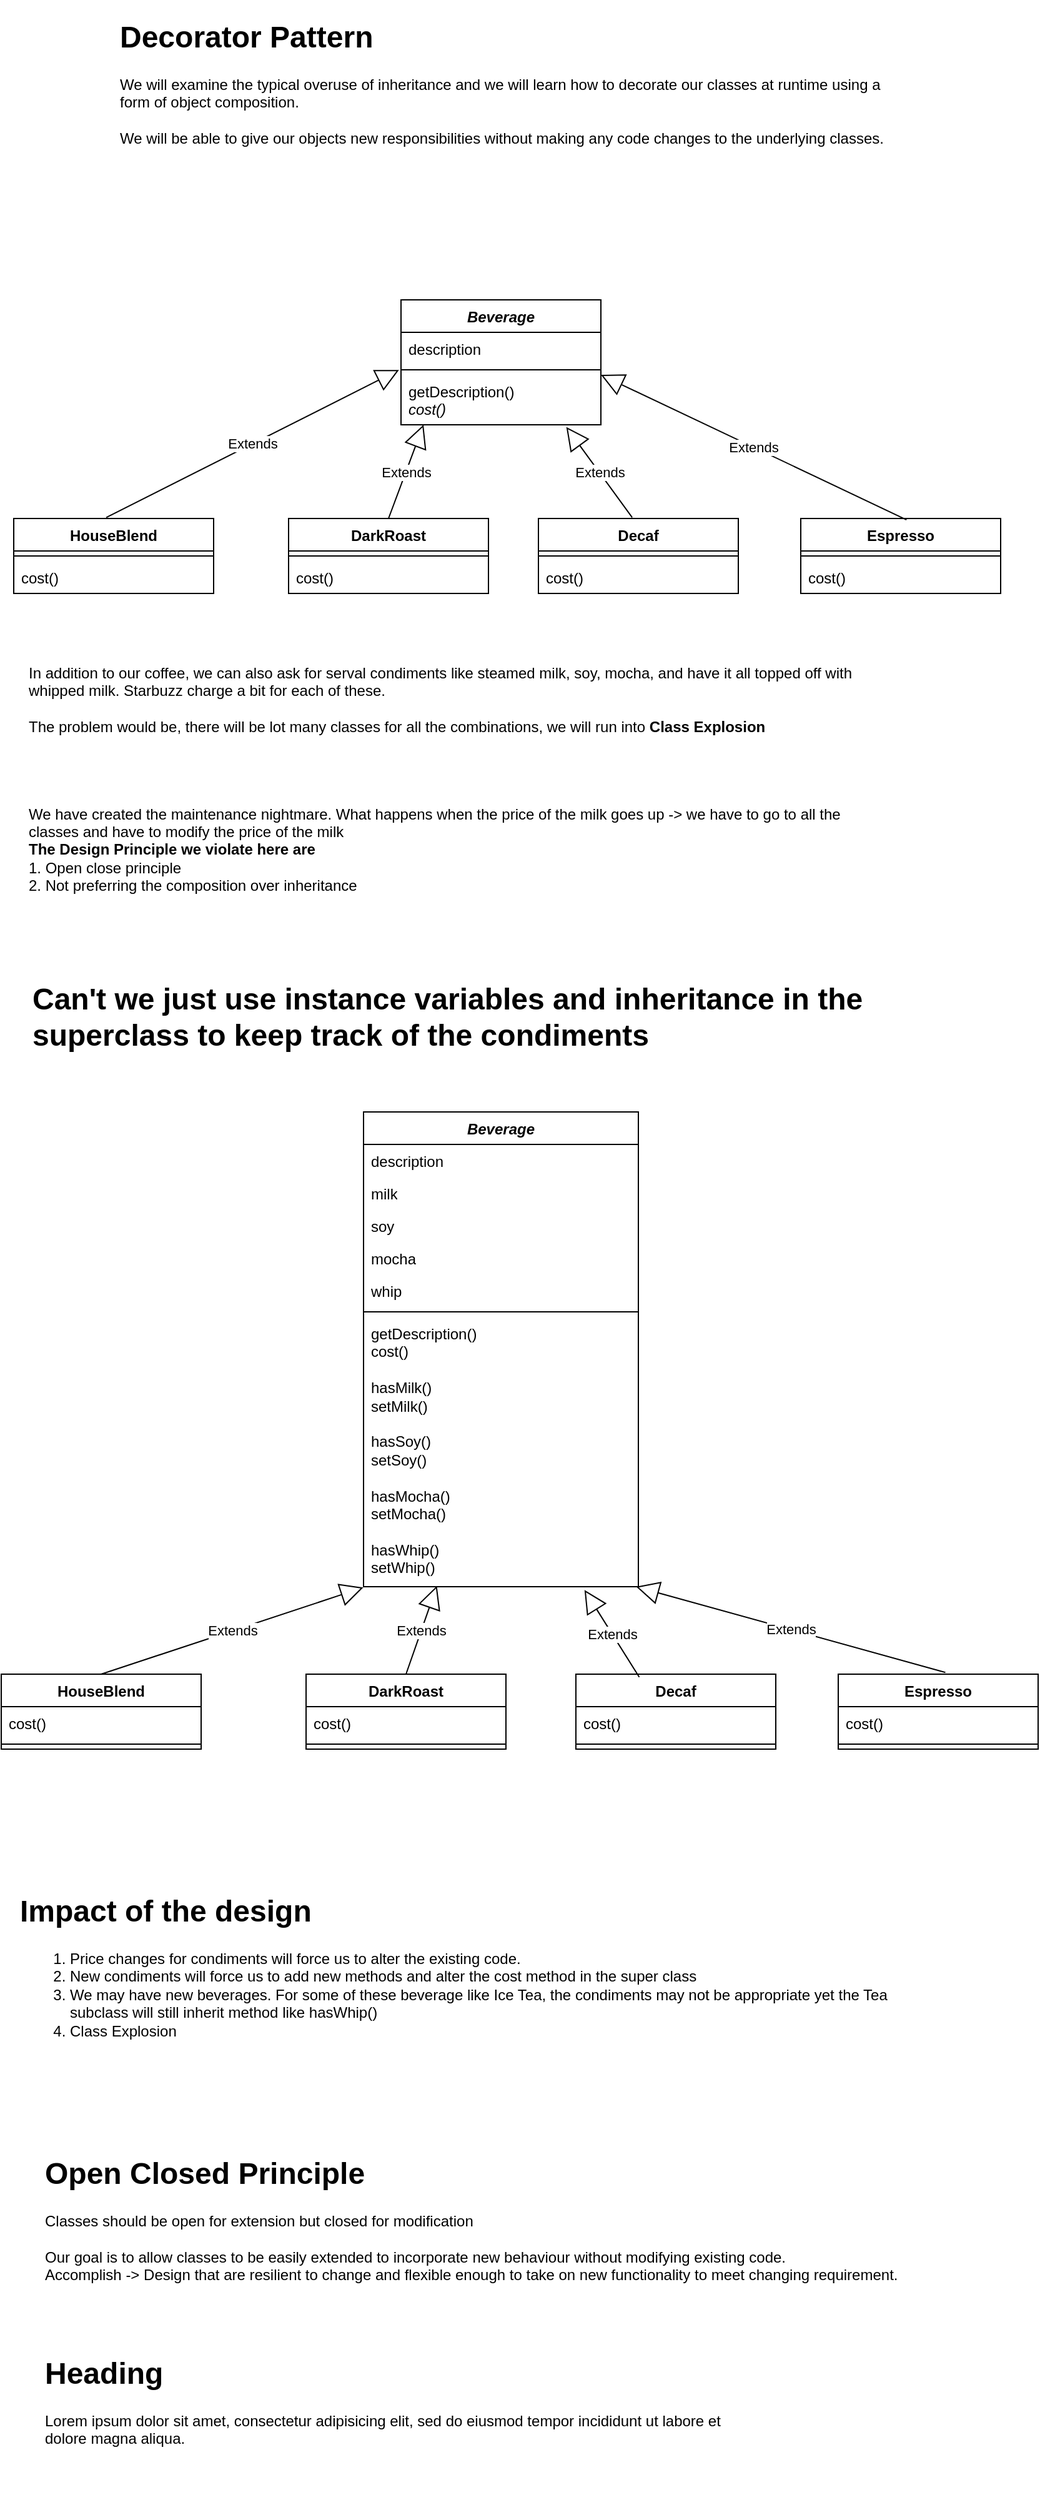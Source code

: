 <mxfile version="23.1.5" type="browser">
  <diagram name="Page-1" id="HE3MDnWpBKlMJJTB8PCI">
    <mxGraphModel dx="941" dy="530" grid="1" gridSize="10" guides="1" tooltips="1" connect="1" arrows="1" fold="1" page="1" pageScale="1" pageWidth="827" pageHeight="1169" math="0" shadow="0">
      <root>
        <mxCell id="0" />
        <mxCell id="1" parent="0" />
        <mxCell id="fp-xB88uqiHbfAE05xvC-1" value="&lt;h1&gt;Decorator Pattern&lt;/h1&gt;&lt;div&gt;We will examine the typical overuse of inheritance and we will learn how to decorate our classes at runtime using a form of object composition.&lt;/div&gt;&lt;div&gt;&lt;br&gt;&lt;/div&gt;&lt;div&gt;We will be able to give our objects new responsibilities without making any code changes to the underlying classes.&lt;/div&gt;" style="text;html=1;spacing=5;spacingTop=-20;whiteSpace=wrap;overflow=hidden;rounded=0;" parent="1" vertex="1">
          <mxGeometry x="100" y="120" width="630" height="120" as="geometry" />
        </mxCell>
        <mxCell id="fp-xB88uqiHbfAE05xvC-2" value="&lt;i&gt;Beverage&lt;/i&gt;" style="swimlane;fontStyle=1;align=center;verticalAlign=top;childLayout=stackLayout;horizontal=1;startSize=26;horizontalStack=0;resizeParent=1;resizeParentMax=0;resizeLast=0;collapsible=1;marginBottom=0;whiteSpace=wrap;html=1;" parent="1" vertex="1">
          <mxGeometry x="330" y="350" width="160" height="100" as="geometry" />
        </mxCell>
        <mxCell id="fp-xB88uqiHbfAE05xvC-3" value="description" style="text;strokeColor=none;fillColor=none;align=left;verticalAlign=top;spacingLeft=4;spacingRight=4;overflow=hidden;rotatable=0;points=[[0,0.5],[1,0.5]];portConstraint=eastwest;whiteSpace=wrap;html=1;" parent="fp-xB88uqiHbfAE05xvC-2" vertex="1">
          <mxGeometry y="26" width="160" height="26" as="geometry" />
        </mxCell>
        <mxCell id="fp-xB88uqiHbfAE05xvC-4" value="" style="line;strokeWidth=1;fillColor=none;align=left;verticalAlign=middle;spacingTop=-1;spacingLeft=3;spacingRight=3;rotatable=0;labelPosition=right;points=[];portConstraint=eastwest;strokeColor=inherit;" parent="fp-xB88uqiHbfAE05xvC-2" vertex="1">
          <mxGeometry y="52" width="160" height="8" as="geometry" />
        </mxCell>
        <mxCell id="fp-xB88uqiHbfAE05xvC-5" value="getDescription()&lt;br&gt;&lt;i&gt;cost()&lt;/i&gt;" style="text;strokeColor=none;fillColor=none;align=left;verticalAlign=top;spacingLeft=4;spacingRight=4;overflow=hidden;rotatable=0;points=[[0,0.5],[1,0.5]];portConstraint=eastwest;whiteSpace=wrap;html=1;" parent="fp-xB88uqiHbfAE05xvC-2" vertex="1">
          <mxGeometry y="60" width="160" height="40" as="geometry" />
        </mxCell>
        <mxCell id="fp-xB88uqiHbfAE05xvC-22" value="Extends" style="endArrow=block;endSize=16;endFill=0;html=1;rounded=0;exitX=0.5;exitY=0;exitDx=0;exitDy=0;entryX=-0.01;entryY=-0.098;entryDx=0;entryDy=0;entryPerimeter=0;" parent="fp-xB88uqiHbfAE05xvC-2" source="fp-xB88uqiHbfAE05xvC-10" edge="1">
          <mxGeometry width="160" relative="1" as="geometry">
            <mxPoint y="183" as="sourcePoint" />
            <mxPoint x="18" y="100" as="targetPoint" />
          </mxGeometry>
        </mxCell>
        <mxCell id="fp-xB88uqiHbfAE05xvC-6" value="HouseBlend" style="swimlane;fontStyle=1;align=center;verticalAlign=top;childLayout=stackLayout;horizontal=1;startSize=26;horizontalStack=0;resizeParent=1;resizeParentMax=0;resizeLast=0;collapsible=1;marginBottom=0;whiteSpace=wrap;html=1;" parent="1" vertex="1">
          <mxGeometry x="20" y="525" width="160" height="60" as="geometry" />
        </mxCell>
        <mxCell id="fp-xB88uqiHbfAE05xvC-8" value="" style="line;strokeWidth=1;fillColor=none;align=left;verticalAlign=middle;spacingTop=-1;spacingLeft=3;spacingRight=3;rotatable=0;labelPosition=right;points=[];portConstraint=eastwest;strokeColor=inherit;" parent="fp-xB88uqiHbfAE05xvC-6" vertex="1">
          <mxGeometry y="26" width="160" height="8" as="geometry" />
        </mxCell>
        <mxCell id="fp-xB88uqiHbfAE05xvC-9" value="cost()" style="text;strokeColor=none;fillColor=none;align=left;verticalAlign=top;spacingLeft=4;spacingRight=4;overflow=hidden;rotatable=0;points=[[0,0.5],[1,0.5]];portConstraint=eastwest;whiteSpace=wrap;html=1;" parent="fp-xB88uqiHbfAE05xvC-6" vertex="1">
          <mxGeometry y="34" width="160" height="26" as="geometry" />
        </mxCell>
        <mxCell id="fp-xB88uqiHbfAE05xvC-10" value="DarkRoast" style="swimlane;fontStyle=1;align=center;verticalAlign=top;childLayout=stackLayout;horizontal=1;startSize=26;horizontalStack=0;resizeParent=1;resizeParentMax=0;resizeLast=0;collapsible=1;marginBottom=0;whiteSpace=wrap;html=1;" parent="1" vertex="1">
          <mxGeometry x="240" y="525" width="160" height="60" as="geometry" />
        </mxCell>
        <mxCell id="fp-xB88uqiHbfAE05xvC-12" value="" style="line;strokeWidth=1;fillColor=none;align=left;verticalAlign=middle;spacingTop=-1;spacingLeft=3;spacingRight=3;rotatable=0;labelPosition=right;points=[];portConstraint=eastwest;strokeColor=inherit;" parent="fp-xB88uqiHbfAE05xvC-10" vertex="1">
          <mxGeometry y="26" width="160" height="8" as="geometry" />
        </mxCell>
        <mxCell id="fp-xB88uqiHbfAE05xvC-13" value="cost()" style="text;strokeColor=none;fillColor=none;align=left;verticalAlign=top;spacingLeft=4;spacingRight=4;overflow=hidden;rotatable=0;points=[[0,0.5],[1,0.5]];portConstraint=eastwest;whiteSpace=wrap;html=1;" parent="fp-xB88uqiHbfAE05xvC-10" vertex="1">
          <mxGeometry y="34" width="160" height="26" as="geometry" />
        </mxCell>
        <mxCell id="fp-xB88uqiHbfAE05xvC-14" value="Decaf" style="swimlane;fontStyle=1;align=center;verticalAlign=top;childLayout=stackLayout;horizontal=1;startSize=26;horizontalStack=0;resizeParent=1;resizeParentMax=0;resizeLast=0;collapsible=1;marginBottom=0;whiteSpace=wrap;html=1;" parent="1" vertex="1">
          <mxGeometry x="440" y="525" width="160" height="60" as="geometry" />
        </mxCell>
        <mxCell id="fp-xB88uqiHbfAE05xvC-16" value="" style="line;strokeWidth=1;fillColor=none;align=left;verticalAlign=middle;spacingTop=-1;spacingLeft=3;spacingRight=3;rotatable=0;labelPosition=right;points=[];portConstraint=eastwest;strokeColor=inherit;" parent="fp-xB88uqiHbfAE05xvC-14" vertex="1">
          <mxGeometry y="26" width="160" height="8" as="geometry" />
        </mxCell>
        <mxCell id="fp-xB88uqiHbfAE05xvC-17" value="cost()" style="text;strokeColor=none;fillColor=none;align=left;verticalAlign=top;spacingLeft=4;spacingRight=4;overflow=hidden;rotatable=0;points=[[0,0.5],[1,0.5]];portConstraint=eastwest;whiteSpace=wrap;html=1;" parent="fp-xB88uqiHbfAE05xvC-14" vertex="1">
          <mxGeometry y="34" width="160" height="26" as="geometry" />
        </mxCell>
        <mxCell id="fp-xB88uqiHbfAE05xvC-18" value="Espresso" style="swimlane;fontStyle=1;align=center;verticalAlign=top;childLayout=stackLayout;horizontal=1;startSize=26;horizontalStack=0;resizeParent=1;resizeParentMax=0;resizeLast=0;collapsible=1;marginBottom=0;whiteSpace=wrap;html=1;" parent="1" vertex="1">
          <mxGeometry x="650" y="525" width="160" height="60" as="geometry" />
        </mxCell>
        <mxCell id="fp-xB88uqiHbfAE05xvC-19" value="" style="line;strokeWidth=1;fillColor=none;align=left;verticalAlign=middle;spacingTop=-1;spacingLeft=3;spacingRight=3;rotatable=0;labelPosition=right;points=[];portConstraint=eastwest;strokeColor=inherit;" parent="fp-xB88uqiHbfAE05xvC-18" vertex="1">
          <mxGeometry y="26" width="160" height="8" as="geometry" />
        </mxCell>
        <mxCell id="fp-xB88uqiHbfAE05xvC-20" value="cost()" style="text;strokeColor=none;fillColor=none;align=left;verticalAlign=top;spacingLeft=4;spacingRight=4;overflow=hidden;rotatable=0;points=[[0,0.5],[1,0.5]];portConstraint=eastwest;whiteSpace=wrap;html=1;" parent="fp-xB88uqiHbfAE05xvC-18" vertex="1">
          <mxGeometry y="34" width="160" height="26" as="geometry" />
        </mxCell>
        <mxCell id="fp-xB88uqiHbfAE05xvC-21" value="Extends" style="endArrow=block;endSize=16;endFill=0;html=1;rounded=0;exitX=0.463;exitY=-0.014;exitDx=0;exitDy=0;exitPerimeter=0;entryX=-0.01;entryY=-0.098;entryDx=0;entryDy=0;entryPerimeter=0;" parent="1" source="fp-xB88uqiHbfAE05xvC-6" target="fp-xB88uqiHbfAE05xvC-5" edge="1">
          <mxGeometry width="160" relative="1" as="geometry">
            <mxPoint x="260" y="490" as="sourcePoint" />
            <mxPoint x="420" y="490" as="targetPoint" />
          </mxGeometry>
        </mxCell>
        <mxCell id="fp-xB88uqiHbfAE05xvC-23" value="Extends" style="endArrow=block;endSize=16;endFill=0;html=1;rounded=0;exitX=0.469;exitY=-0.014;exitDx=0;exitDy=0;exitPerimeter=0;entryX=0.827;entryY=1.045;entryDx=0;entryDy=0;entryPerimeter=0;" parent="1" source="fp-xB88uqiHbfAE05xvC-14" target="fp-xB88uqiHbfAE05xvC-5" edge="1">
          <mxGeometry width="160" relative="1" as="geometry">
            <mxPoint x="114" y="518" as="sourcePoint" />
            <mxPoint x="348" y="426" as="targetPoint" />
          </mxGeometry>
        </mxCell>
        <mxCell id="fp-xB88uqiHbfAE05xvC-24" value="Extends" style="endArrow=block;endSize=16;endFill=0;html=1;rounded=0;exitX=0.529;exitY=0.017;exitDx=0;exitDy=0;exitPerimeter=0;entryX=1;entryY=0;entryDx=0;entryDy=0;entryPerimeter=0;" parent="1" source="fp-xB88uqiHbfAE05xvC-18" target="fp-xB88uqiHbfAE05xvC-5" edge="1">
          <mxGeometry width="160" relative="1" as="geometry">
            <mxPoint x="124" y="528" as="sourcePoint" />
            <mxPoint x="358" y="436" as="targetPoint" />
          </mxGeometry>
        </mxCell>
        <mxCell id="fp-xB88uqiHbfAE05xvC-25" value="In addition to our coffee, we can also ask for serval condiments like steamed milk, soy, mocha, and have it all topped off with whipped milk. Starbuzz charge a bit for each of these.&lt;br&gt;&lt;br&gt;The problem would be, there will be lot many classes for all the combinations, we will run into &lt;b&gt;Class Explosion&lt;/b&gt;" style="text;html=1;align=left;verticalAlign=middle;whiteSpace=wrap;rounded=0;" parent="1" vertex="1">
          <mxGeometry x="30" y="640" width="680" height="60" as="geometry" />
        </mxCell>
        <mxCell id="fp-xB88uqiHbfAE05xvC-26" value="We have created the maintenance nightmare. What happens when the price of the milk goes up -&amp;gt; we have to go to all the classes and have to modify the price of the milk&lt;br&gt;&lt;b&gt;The Design Principle we violate here are&amp;nbsp;&lt;/b&gt;&lt;br&gt;1. Open close principle&lt;br&gt;2. Not preferring the composition over inheritance" style="text;html=1;align=left;verticalAlign=middle;whiteSpace=wrap;rounded=0;" parent="1" vertex="1">
          <mxGeometry x="30" y="750" width="680" height="80" as="geometry" />
        </mxCell>
        <mxCell id="fp-xB88uqiHbfAE05xvC-27" value="&lt;h1&gt;Can&#39;t we just use instance variables and inheritance in the superclass to keep track of the condiments&lt;/h1&gt;&lt;p&gt;&lt;br&gt;&lt;/p&gt;" style="text;html=1;spacing=5;spacingTop=-20;whiteSpace=wrap;overflow=hidden;rounded=0;" parent="1" vertex="1">
          <mxGeometry x="30" y="890" width="720" height="70" as="geometry" />
        </mxCell>
        <mxCell id="fp-xB88uqiHbfAE05xvC-28" value="&lt;i&gt;Beverage&lt;/i&gt;" style="swimlane;fontStyle=1;align=center;verticalAlign=top;childLayout=stackLayout;horizontal=1;startSize=26;horizontalStack=0;resizeParent=1;resizeParentMax=0;resizeLast=0;collapsible=1;marginBottom=0;whiteSpace=wrap;html=1;" parent="1" vertex="1">
          <mxGeometry x="300" y="1000" width="220" height="380" as="geometry" />
        </mxCell>
        <mxCell id="fp-xB88uqiHbfAE05xvC-29" value="description" style="text;strokeColor=none;fillColor=none;align=left;verticalAlign=top;spacingLeft=4;spacingRight=4;overflow=hidden;rotatable=0;points=[[0,0.5],[1,0.5]];portConstraint=eastwest;whiteSpace=wrap;html=1;" parent="fp-xB88uqiHbfAE05xvC-28" vertex="1">
          <mxGeometry y="26" width="220" height="26" as="geometry" />
        </mxCell>
        <mxCell id="fp-xB88uqiHbfAE05xvC-34" value="milk" style="text;strokeColor=none;fillColor=none;align=left;verticalAlign=top;spacingLeft=4;spacingRight=4;overflow=hidden;rotatable=0;points=[[0,0.5],[1,0.5]];portConstraint=eastwest;whiteSpace=wrap;html=1;" parent="fp-xB88uqiHbfAE05xvC-28" vertex="1">
          <mxGeometry y="52" width="220" height="26" as="geometry" />
        </mxCell>
        <mxCell id="fp-xB88uqiHbfAE05xvC-38" value="soy" style="text;strokeColor=none;fillColor=none;align=left;verticalAlign=top;spacingLeft=4;spacingRight=4;overflow=hidden;rotatable=0;points=[[0,0.5],[1,0.5]];portConstraint=eastwest;whiteSpace=wrap;html=1;" parent="fp-xB88uqiHbfAE05xvC-28" vertex="1">
          <mxGeometry y="78" width="220" height="26" as="geometry" />
        </mxCell>
        <mxCell id="fp-xB88uqiHbfAE05xvC-37" value="mocha" style="text;strokeColor=none;fillColor=none;align=left;verticalAlign=top;spacingLeft=4;spacingRight=4;overflow=hidden;rotatable=0;points=[[0,0.5],[1,0.5]];portConstraint=eastwest;whiteSpace=wrap;html=1;" parent="fp-xB88uqiHbfAE05xvC-28" vertex="1">
          <mxGeometry y="104" width="220" height="26" as="geometry" />
        </mxCell>
        <mxCell id="fp-xB88uqiHbfAE05xvC-36" value="whip" style="text;strokeColor=none;fillColor=none;align=left;verticalAlign=top;spacingLeft=4;spacingRight=4;overflow=hidden;rotatable=0;points=[[0,0.5],[1,0.5]];portConstraint=eastwest;whiteSpace=wrap;html=1;" parent="fp-xB88uqiHbfAE05xvC-28" vertex="1">
          <mxGeometry y="130" width="220" height="26" as="geometry" />
        </mxCell>
        <mxCell id="fp-xB88uqiHbfAE05xvC-30" value="" style="line;strokeWidth=1;fillColor=none;align=left;verticalAlign=middle;spacingTop=-1;spacingLeft=3;spacingRight=3;rotatable=0;labelPosition=right;points=[];portConstraint=eastwest;strokeColor=inherit;" parent="fp-xB88uqiHbfAE05xvC-28" vertex="1">
          <mxGeometry y="156" width="220" height="8" as="geometry" />
        </mxCell>
        <mxCell id="fp-xB88uqiHbfAE05xvC-31" value="getDescription()&lt;br&gt;cost()&lt;br&gt;&lt;br&gt;hasMilk()&lt;br&gt;setMilk()&lt;br&gt;&lt;br&gt;hasSoy()&lt;br&gt;setSoy()&lt;div&gt;&lt;br&gt;&lt;/div&gt;&lt;div&gt;hasMocha()&lt;/div&gt;&lt;div&gt;setMocha()&lt;/div&gt;&lt;div&gt;&lt;br&gt;&lt;/div&gt;&lt;div&gt;hasWhip()&lt;/div&gt;&lt;div&gt;setWhip()&lt;/div&gt;" style="text;strokeColor=none;fillColor=none;align=left;verticalAlign=top;spacingLeft=4;spacingRight=4;overflow=hidden;rotatable=0;points=[[0,0.5],[1,0.5]];portConstraint=eastwest;whiteSpace=wrap;html=1;" parent="fp-xB88uqiHbfAE05xvC-28" vertex="1">
          <mxGeometry y="164" width="220" height="216" as="geometry" />
        </mxCell>
        <mxCell id="fp-xB88uqiHbfAE05xvC-39" value="HouseBlend" style="swimlane;fontStyle=1;align=center;verticalAlign=top;childLayout=stackLayout;horizontal=1;startSize=26;horizontalStack=0;resizeParent=1;resizeParentMax=0;resizeLast=0;collapsible=1;marginBottom=0;whiteSpace=wrap;html=1;" parent="1" vertex="1">
          <mxGeometry x="10" y="1450" width="160" height="60" as="geometry" />
        </mxCell>
        <mxCell id="fp-xB88uqiHbfAE05xvC-40" value="cost()" style="text;strokeColor=none;fillColor=none;align=left;verticalAlign=top;spacingLeft=4;spacingRight=4;overflow=hidden;rotatable=0;points=[[0,0.5],[1,0.5]];portConstraint=eastwest;whiteSpace=wrap;html=1;" parent="fp-xB88uqiHbfAE05xvC-39" vertex="1">
          <mxGeometry y="26" width="160" height="26" as="geometry" />
        </mxCell>
        <mxCell id="fp-xB88uqiHbfAE05xvC-41" value="" style="line;strokeWidth=1;fillColor=none;align=left;verticalAlign=middle;spacingTop=-1;spacingLeft=3;spacingRight=3;rotatable=0;labelPosition=right;points=[];portConstraint=eastwest;strokeColor=inherit;" parent="fp-xB88uqiHbfAE05xvC-39" vertex="1">
          <mxGeometry y="52" width="160" height="8" as="geometry" />
        </mxCell>
        <mxCell id="fp-xB88uqiHbfAE05xvC-43" value="DarkRoast" style="swimlane;fontStyle=1;align=center;verticalAlign=top;childLayout=stackLayout;horizontal=1;startSize=26;horizontalStack=0;resizeParent=1;resizeParentMax=0;resizeLast=0;collapsible=1;marginBottom=0;whiteSpace=wrap;html=1;" parent="1" vertex="1">
          <mxGeometry x="254" y="1450" width="160" height="60" as="geometry" />
        </mxCell>
        <mxCell id="fp-xB88uqiHbfAE05xvC-44" value="cost()" style="text;strokeColor=none;fillColor=none;align=left;verticalAlign=top;spacingLeft=4;spacingRight=4;overflow=hidden;rotatable=0;points=[[0,0.5],[1,0.5]];portConstraint=eastwest;whiteSpace=wrap;html=1;" parent="fp-xB88uqiHbfAE05xvC-43" vertex="1">
          <mxGeometry y="26" width="160" height="26" as="geometry" />
        </mxCell>
        <mxCell id="fp-xB88uqiHbfAE05xvC-45" value="" style="line;strokeWidth=1;fillColor=none;align=left;verticalAlign=middle;spacingTop=-1;spacingLeft=3;spacingRight=3;rotatable=0;labelPosition=right;points=[];portConstraint=eastwest;strokeColor=inherit;" parent="fp-xB88uqiHbfAE05xvC-43" vertex="1">
          <mxGeometry y="52" width="160" height="8" as="geometry" />
        </mxCell>
        <mxCell id="fp-xB88uqiHbfAE05xvC-46" value="Decaf" style="swimlane;fontStyle=1;align=center;verticalAlign=top;childLayout=stackLayout;horizontal=1;startSize=26;horizontalStack=0;resizeParent=1;resizeParentMax=0;resizeLast=0;collapsible=1;marginBottom=0;whiteSpace=wrap;html=1;" parent="1" vertex="1">
          <mxGeometry x="470" y="1450" width="160" height="60" as="geometry" />
        </mxCell>
        <mxCell id="fp-xB88uqiHbfAE05xvC-47" value="cost()" style="text;strokeColor=none;fillColor=none;align=left;verticalAlign=top;spacingLeft=4;spacingRight=4;overflow=hidden;rotatable=0;points=[[0,0.5],[1,0.5]];portConstraint=eastwest;whiteSpace=wrap;html=1;" parent="fp-xB88uqiHbfAE05xvC-46" vertex="1">
          <mxGeometry y="26" width="160" height="26" as="geometry" />
        </mxCell>
        <mxCell id="fp-xB88uqiHbfAE05xvC-48" value="" style="line;strokeWidth=1;fillColor=none;align=left;verticalAlign=middle;spacingTop=-1;spacingLeft=3;spacingRight=3;rotatable=0;labelPosition=right;points=[];portConstraint=eastwest;strokeColor=inherit;" parent="fp-xB88uqiHbfAE05xvC-46" vertex="1">
          <mxGeometry y="52" width="160" height="8" as="geometry" />
        </mxCell>
        <mxCell id="fp-xB88uqiHbfAE05xvC-49" value="Espresso" style="swimlane;fontStyle=1;align=center;verticalAlign=top;childLayout=stackLayout;horizontal=1;startSize=26;horizontalStack=0;resizeParent=1;resizeParentMax=0;resizeLast=0;collapsible=1;marginBottom=0;whiteSpace=wrap;html=1;" parent="1" vertex="1">
          <mxGeometry x="680" y="1450" width="160" height="60" as="geometry" />
        </mxCell>
        <mxCell id="fp-xB88uqiHbfAE05xvC-50" value="cost()" style="text;strokeColor=none;fillColor=none;align=left;verticalAlign=top;spacingLeft=4;spacingRight=4;overflow=hidden;rotatable=0;points=[[0,0.5],[1,0.5]];portConstraint=eastwest;whiteSpace=wrap;html=1;" parent="fp-xB88uqiHbfAE05xvC-49" vertex="1">
          <mxGeometry y="26" width="160" height="26" as="geometry" />
        </mxCell>
        <mxCell id="fp-xB88uqiHbfAE05xvC-51" value="" style="line;strokeWidth=1;fillColor=none;align=left;verticalAlign=middle;spacingTop=-1;spacingLeft=3;spacingRight=3;rotatable=0;labelPosition=right;points=[];portConstraint=eastwest;strokeColor=inherit;" parent="fp-xB88uqiHbfAE05xvC-49" vertex="1">
          <mxGeometry y="52" width="160" height="8" as="geometry" />
        </mxCell>
        <mxCell id="fp-xB88uqiHbfAE05xvC-52" value="Extends" style="endArrow=block;endSize=16;endFill=0;html=1;rounded=0;exitX=0.5;exitY=0;exitDx=0;exitDy=0;entryX=-0.001;entryY=1.003;entryDx=0;entryDy=0;entryPerimeter=0;" parent="1" source="fp-xB88uqiHbfAE05xvC-39" target="fp-xB88uqiHbfAE05xvC-31" edge="1">
          <mxGeometry width="160" relative="1" as="geometry">
            <mxPoint x="300" y="1450" as="sourcePoint" />
            <mxPoint x="460" y="1450" as="targetPoint" />
          </mxGeometry>
        </mxCell>
        <mxCell id="fp-xB88uqiHbfAE05xvC-53" value="Extends" style="endArrow=block;endSize=16;endFill=0;html=1;rounded=0;exitX=0.5;exitY=0;exitDx=0;exitDy=0;entryX=0.267;entryY=0.997;entryDx=0;entryDy=0;entryPerimeter=0;" parent="1" source="fp-xB88uqiHbfAE05xvC-43" target="fp-xB88uqiHbfAE05xvC-31" edge="1">
          <mxGeometry width="160" relative="1" as="geometry">
            <mxPoint x="100" y="1460" as="sourcePoint" />
            <mxPoint x="310" y="1391" as="targetPoint" />
          </mxGeometry>
        </mxCell>
        <mxCell id="fp-xB88uqiHbfAE05xvC-54" value="Extends" style="endArrow=block;endSize=16;endFill=0;html=1;rounded=0;exitX=0.317;exitY=0.04;exitDx=0;exitDy=0;entryX=0.804;entryY=1.012;entryDx=0;entryDy=0;entryPerimeter=0;exitPerimeter=0;" parent="1" source="fp-xB88uqiHbfAE05xvC-46" target="fp-xB88uqiHbfAE05xvC-31" edge="1">
          <mxGeometry width="160" relative="1" as="geometry">
            <mxPoint x="110" y="1470" as="sourcePoint" />
            <mxPoint x="320" y="1401" as="targetPoint" />
          </mxGeometry>
        </mxCell>
        <mxCell id="fp-xB88uqiHbfAE05xvC-55" value="Extends" style="endArrow=block;endSize=16;endFill=0;html=1;rounded=0;exitX=0.536;exitY=-0.023;exitDx=0;exitDy=0;entryX=0.992;entryY=1;entryDx=0;entryDy=0;entryPerimeter=0;exitPerimeter=0;" parent="1" source="fp-xB88uqiHbfAE05xvC-49" target="fp-xB88uqiHbfAE05xvC-31" edge="1">
          <mxGeometry width="160" relative="1" as="geometry">
            <mxPoint x="120" y="1480" as="sourcePoint" />
            <mxPoint x="330" y="1411" as="targetPoint" />
          </mxGeometry>
        </mxCell>
        <mxCell id="fp-xB88uqiHbfAE05xvC-56" value="&lt;h1&gt;Impact of the design&lt;/h1&gt;&lt;p&gt;&lt;/p&gt;&lt;ol&gt;&lt;li&gt;Price changes for condiments will force us to alter the existing code.&lt;/li&gt;&lt;li&gt;New condiments will force us to add new methods and alter the cost method in the super class&lt;/li&gt;&lt;li&gt;We may have new beverages. For some of these beverage like Ice Tea, the condiments may not be appropriate yet the Tea subclass will still inherit method like hasWhip()&lt;/li&gt;&lt;li&gt;Class Explosion&amp;nbsp;&lt;/li&gt;&lt;/ol&gt;&lt;p&gt;&lt;/p&gt;" style="text;html=1;spacing=5;spacingTop=-20;whiteSpace=wrap;overflow=hidden;rounded=0;" parent="1" vertex="1">
          <mxGeometry x="20" y="1620" width="730" height="130" as="geometry" />
        </mxCell>
        <mxCell id="fp-xB88uqiHbfAE05xvC-57" value="&lt;h1&gt;Open Closed Principle&lt;/h1&gt;&lt;div&gt;Classes should be open for extension but closed for modification&lt;/div&gt;&lt;div&gt;&lt;br&gt;&lt;/div&gt;&lt;div&gt;Our goal is to allow classes to be easily extended to incorporate new behaviour without modifying existing code.&lt;/div&gt;&lt;div&gt;Accomplish -&amp;gt; Design that are resilient to change and flexible enough to take on new functionality to meet changing requirement.&amp;nbsp;&lt;/div&gt;" style="text;html=1;spacing=5;spacingTop=-20;whiteSpace=wrap;overflow=hidden;rounded=0;" parent="1" vertex="1">
          <mxGeometry x="40" y="1830" width="710" height="120" as="geometry" />
        </mxCell>
        <mxCell id="fp-xB88uqiHbfAE05xvC-58" value="&lt;h1&gt;Heading&lt;/h1&gt;&lt;p&gt;Lorem ipsum dolor sit amet, consectetur adipisicing elit, sed do eiusmod tempor incididunt ut labore et dolore magna aliqua.&lt;/p&gt;" style="text;html=1;spacing=5;spacingTop=-20;whiteSpace=wrap;overflow=hidden;rounded=0;" parent="1" vertex="1">
          <mxGeometry x="40" y="1990" width="570" height="120" as="geometry" />
        </mxCell>
      </root>
    </mxGraphModel>
  </diagram>
</mxfile>
